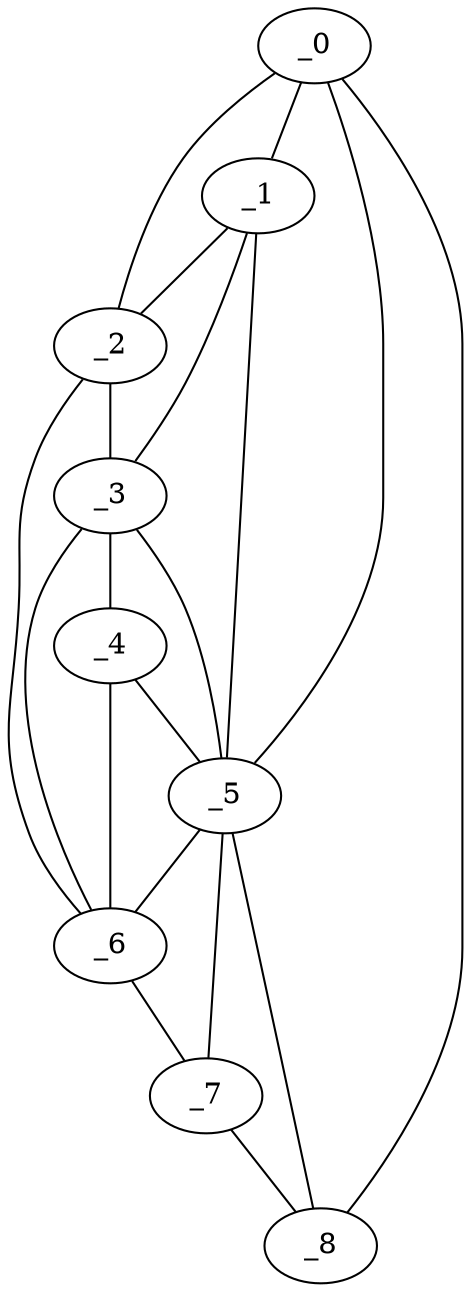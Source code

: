 graph "obj73__165.gxl" {
	_0	 [x=56,
		y=86];
	_1	 [x=79,
		y=87];
	_0 -- _1	 [valence=2];
	_2	 [x=80,
		y=92];
	_0 -- _2	 [valence=1];
	_5	 [x=105,
		y=74];
	_0 -- _5	 [valence=1];
	_8	 [x=124,
		y=62];
	_0 -- _8	 [valence=1];
	_1 -- _2	 [valence=2];
	_3	 [x=97,
		y=86];
	_1 -- _3	 [valence=2];
	_1 -- _5	 [valence=2];
	_2 -- _3	 [valence=2];
	_6	 [x=111,
		y=84];
	_2 -- _6	 [valence=1];
	_4	 [x=101,
		y=84];
	_3 -- _4	 [valence=2];
	_3 -- _5	 [valence=1];
	_3 -- _6	 [valence=2];
	_4 -- _5	 [valence=2];
	_4 -- _6	 [valence=1];
	_5 -- _6	 [valence=2];
	_7	 [x=123,
		y=68];
	_5 -- _7	 [valence=2];
	_5 -- _8	 [valence=1];
	_6 -- _7	 [valence=1];
	_7 -- _8	 [valence=1];
}
